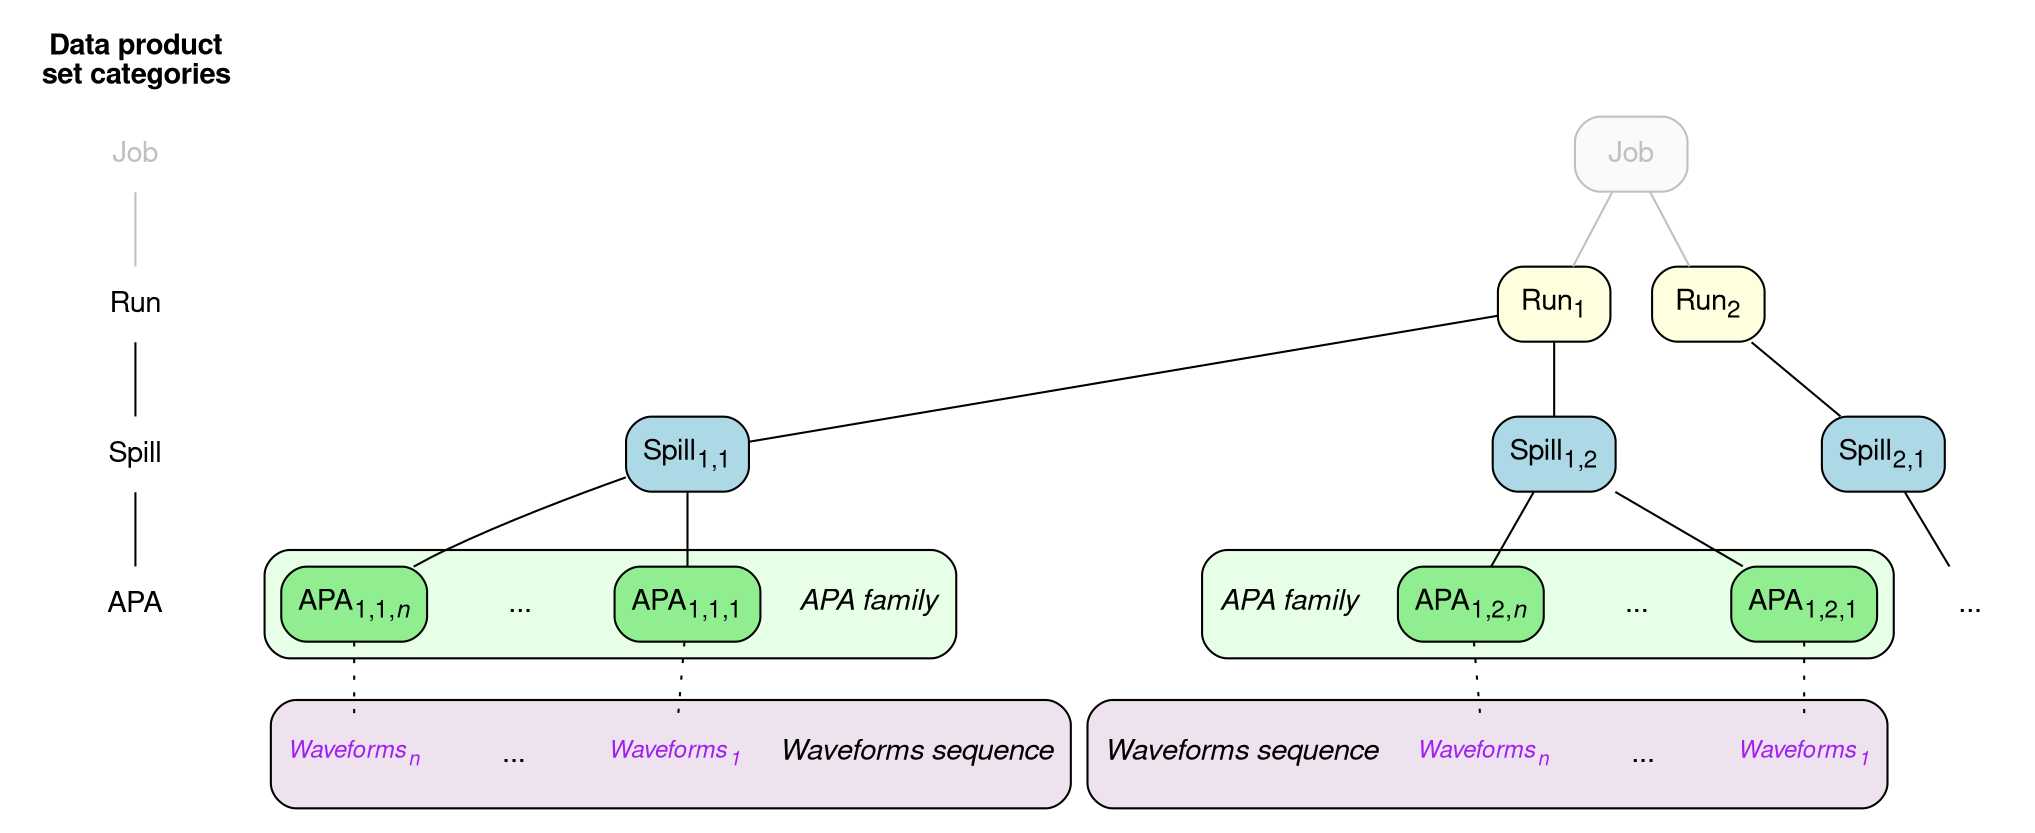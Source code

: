 digraph {

  fontname="Helvetica,Arial"
  node [shape="plaintext" fontname="Helvetica,Arial"]
  edge [arrowhead="none"]
  subgraph cluster_categories {
    label=<<b>Data product<br/>set categories</b>>
    color=none

    job_category [label=<Job> fontcolor="gray"]
    run_category [label=<Run>]
    spill_category [label=<Spill>]
    apa_category [label=<APA>]

    job_category -> run_category [color="gray"]
    run_category -> spill_category -> apa_category
  }

  node [shape="box" style="filled,rounded"]

  job [label=<Job> fillcolor="gray98" fontcolor="gray" color="gray"]
  run1 [label=<Run<sub>1</sub>> fillcolor="lightyellow"]
  run2 [label=<Run<sub>2</sub>> fillcolor="lightyellow"]
  spill1 [label=<Spill<sub>1,1</sub>> fillcolor="lightblue"]
  spill2 [label=<Spill<sub>1,2</sub>> fillcolor="lightblue"]
  spill3 [label=<Spill<sub>2,1</sub>> fillcolor="lightblue"]
  apa3 [label="..." shape="plaintext" margin=0 style="rounded"]

  job -> {run1 run2} [color=gray]
  run1 -> {spill1 spill2}
  run2 -> spill3
  spill3 -> apa3

  node [style="rounded,filled" fillcolor="lightgreen"]
  subgraph cluster_apa_family_1 {
     style="filled,rounded"
     fillcolor="#e6ffe6"

     family_label_1 [label=<<i>APA family</i>> shape="plaintext" margin=0 style="rounded"]
     apa11 [label=<APA<sub>1,1,1</sub>>]
     apa1Dots [label="..." shape="plaintext" margin=0 style="rounded"]
     apa1N [label=<APA<sub>1,1,<i>n</i></sub>>]
  }

  spill1 -> family_label_1 [style=invis]
  spill1 -> apa11
  spill1 -> apa1Dots [style=invis]
  spill1 -> apa1N

  subgraph cluster_apa_family_2 {
     style="filled,rounded"
     fillcolor="#e6ffe6"

     apa21 [label=<APA<sub>1,2,1</sub>>]
     apa2Dots [label="..." shape="plaintext" margin=0 style="rounded"]
     apa2N [label=<APA<sub>1,2,<i>n</i></sub>>]
     family_label_2 [label=<<i>APA family</i>> shape="plaintext" margin=0 style="rounded"]
  }

  spill2 -> apa21
  spill2 -> apa2Dots [style=invis]
  spill2 -> apa2N
  spill2 -> family_label_2 [style=invis]

  node [shape="plaintext" style="rounded" margin="0"]
  subgraph cluster_product_sequence_1 {
     style="filled,rounded"
     fillcolor="#eee2ee"

     sequence_label_1 [label=<<i>Waveforms sequence</i>> shape="plaintext" margin=0 style="rounded" fontname="Helvetica,Arial"]
     t11 [label=<<i>Waveforms<sub>1</sub></i>> fontsize=11.5 fontcolor="purple"]
     t1Dots [label="..." shape="plaintext" margin=0 style="rounded" fontname="Helvetica,Arial"]
     t1N [label=<<i>Waveforms<sub>n</sub></i>> fontsize=11.5 fontcolor="purple"]
  }

  edge [style=dotted]
  family_label_1 -> sequence_label_1 [style=invis]
  apa11 -> t11
  apa1Dots -> t1Dots [style=invis]
  apa1N -> t1N

  subgraph cluster_product_sequence_2 {
     style="filled,rounded"
     fillcolor="#eee2ee"

     sequence_label_2 [label=<<i>Waveforms sequence</i>> shape="plaintext" margin=0 style="rounded" fontname="Helvetica,Arial"]
     t21 [label=<<i>Waveforms<sub>1</sub></i>> fontsize=11.5 fontcolor="purple"]
     t2Dots [label="..." shape="plaintext" margin=0 style="rounded" fontname="Helvetica,Arial"]
     t2N [label=<<i>Waveforms<sub>n</sub></i>> fontsize=11.5 fontcolor="purple"]
  }

  family_label_2 -> sequence_label_2 [style=invis]
  apa21 -> t21
  apa2Dots -> t2Dots [style=invis]
  apa2N -> t2N
}

